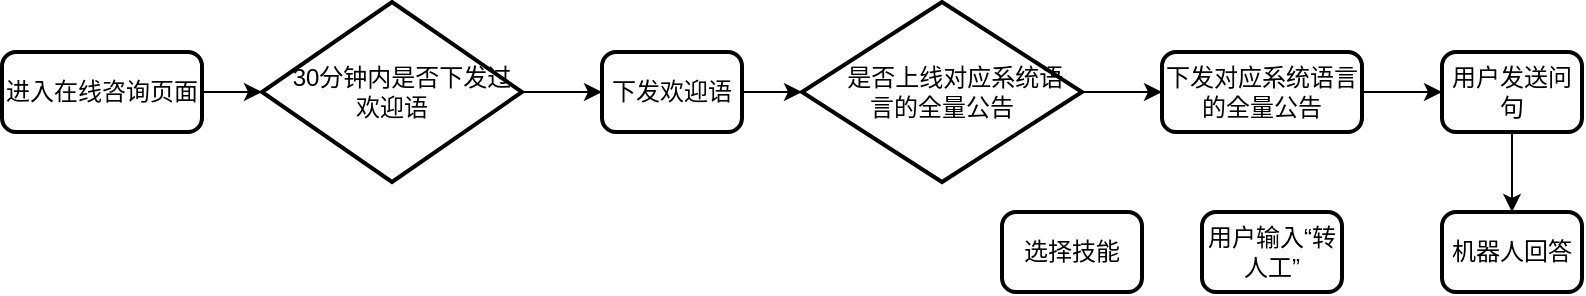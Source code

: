 <mxfile version="20.3.2" type="github">
  <diagram id="C5RBs43oDa-KdzZeNtuy" name="Page-1">
    <mxGraphModel dx="1038" dy="547" grid="1" gridSize="10" guides="1" tooltips="1" connect="1" arrows="1" fold="1" page="1" pageScale="1" pageWidth="827" pageHeight="1169" math="0" shadow="0">
      <root>
        <mxCell id="WIyWlLk6GJQsqaUBKTNV-0" />
        <mxCell id="WIyWlLk6GJQsqaUBKTNV-1" parent="WIyWlLk6GJQsqaUBKTNV-0" />
        <mxCell id="C8EmR-1X_eMLz2JugU54-7" value="" style="edgeStyle=orthogonalEdgeStyle;rounded=0;orthogonalLoop=1;jettySize=auto;html=1;" edge="1" parent="WIyWlLk6GJQsqaUBKTNV-1" source="C8EmR-1X_eMLz2JugU54-0" target="C8EmR-1X_eMLz2JugU54-2">
          <mxGeometry relative="1" as="geometry" />
        </mxCell>
        <mxCell id="C8EmR-1X_eMLz2JugU54-0" value="进入在线咨询页面" style="rounded=1;whiteSpace=wrap;html=1;absoluteArcSize=1;arcSize=14;strokeWidth=2;" vertex="1" parent="WIyWlLk6GJQsqaUBKTNV-1">
          <mxGeometry x="10" y="80" width="100" height="40" as="geometry" />
        </mxCell>
        <mxCell id="C8EmR-1X_eMLz2JugU54-9" value="" style="edgeStyle=orthogonalEdgeStyle;rounded=0;orthogonalLoop=1;jettySize=auto;html=1;" edge="1" parent="WIyWlLk6GJQsqaUBKTNV-1" source="C8EmR-1X_eMLz2JugU54-1" target="C8EmR-1X_eMLz2JugU54-3">
          <mxGeometry relative="1" as="geometry" />
        </mxCell>
        <mxCell id="C8EmR-1X_eMLz2JugU54-1" value="下发欢迎语" style="rounded=1;whiteSpace=wrap;html=1;absoluteArcSize=1;arcSize=14;strokeWidth=2;" vertex="1" parent="WIyWlLk6GJQsqaUBKTNV-1">
          <mxGeometry x="310" y="80" width="70" height="40" as="geometry" />
        </mxCell>
        <mxCell id="C8EmR-1X_eMLz2JugU54-8" value="" style="edgeStyle=orthogonalEdgeStyle;rounded=0;orthogonalLoop=1;jettySize=auto;html=1;" edge="1" parent="WIyWlLk6GJQsqaUBKTNV-1" source="C8EmR-1X_eMLz2JugU54-2" target="C8EmR-1X_eMLz2JugU54-1">
          <mxGeometry relative="1" as="geometry" />
        </mxCell>
        <mxCell id="C8EmR-1X_eMLz2JugU54-2" value="&amp;nbsp; &amp;nbsp;30分钟内是否下发过欢迎语" style="strokeWidth=2;html=1;shape=mxgraph.flowchart.decision;whiteSpace=wrap;" vertex="1" parent="WIyWlLk6GJQsqaUBKTNV-1">
          <mxGeometry x="140" y="55" width="130" height="90" as="geometry" />
        </mxCell>
        <mxCell id="C8EmR-1X_eMLz2JugU54-10" value="" style="edgeStyle=orthogonalEdgeStyle;rounded=0;orthogonalLoop=1;jettySize=auto;html=1;" edge="1" parent="WIyWlLk6GJQsqaUBKTNV-1" source="C8EmR-1X_eMLz2JugU54-3" target="C8EmR-1X_eMLz2JugU54-4">
          <mxGeometry relative="1" as="geometry" />
        </mxCell>
        <mxCell id="C8EmR-1X_eMLz2JugU54-3" value="&amp;nbsp; &amp;nbsp; 是否上线对应系统语&lt;br&gt;言的全量公告" style="strokeWidth=2;html=1;shape=mxgraph.flowchart.decision;whiteSpace=wrap;" vertex="1" parent="WIyWlLk6GJQsqaUBKTNV-1">
          <mxGeometry x="410" y="55" width="140" height="90" as="geometry" />
        </mxCell>
        <mxCell id="C8EmR-1X_eMLz2JugU54-11" value="" style="edgeStyle=orthogonalEdgeStyle;rounded=0;orthogonalLoop=1;jettySize=auto;html=1;" edge="1" parent="WIyWlLk6GJQsqaUBKTNV-1" source="C8EmR-1X_eMLz2JugU54-4" target="C8EmR-1X_eMLz2JugU54-5">
          <mxGeometry relative="1" as="geometry" />
        </mxCell>
        <mxCell id="C8EmR-1X_eMLz2JugU54-4" value="下发对应系统语言的全量公告" style="rounded=1;whiteSpace=wrap;html=1;absoluteArcSize=1;arcSize=14;strokeWidth=2;" vertex="1" parent="WIyWlLk6GJQsqaUBKTNV-1">
          <mxGeometry x="590" y="80" width="100" height="40" as="geometry" />
        </mxCell>
        <mxCell id="C8EmR-1X_eMLz2JugU54-12" value="" style="edgeStyle=orthogonalEdgeStyle;rounded=0;orthogonalLoop=1;jettySize=auto;html=1;" edge="1" parent="WIyWlLk6GJQsqaUBKTNV-1" source="C8EmR-1X_eMLz2JugU54-5" target="C8EmR-1X_eMLz2JugU54-6">
          <mxGeometry relative="1" as="geometry" />
        </mxCell>
        <mxCell id="C8EmR-1X_eMLz2JugU54-5" value="用户发送问句" style="rounded=1;whiteSpace=wrap;html=1;absoluteArcSize=1;arcSize=14;strokeWidth=2;" vertex="1" parent="WIyWlLk6GJQsqaUBKTNV-1">
          <mxGeometry x="730" y="80" width="70" height="40" as="geometry" />
        </mxCell>
        <mxCell id="C8EmR-1X_eMLz2JugU54-6" value="机器人回答" style="rounded=1;whiteSpace=wrap;html=1;absoluteArcSize=1;arcSize=14;strokeWidth=2;" vertex="1" parent="WIyWlLk6GJQsqaUBKTNV-1">
          <mxGeometry x="730" y="160" width="70" height="40" as="geometry" />
        </mxCell>
        <mxCell id="C8EmR-1X_eMLz2JugU54-13" value="用户输入“转人工”" style="rounded=1;whiteSpace=wrap;html=1;absoluteArcSize=1;arcSize=14;strokeWidth=2;" vertex="1" parent="WIyWlLk6GJQsqaUBKTNV-1">
          <mxGeometry x="610" y="160" width="70" height="40" as="geometry" />
        </mxCell>
        <mxCell id="C8EmR-1X_eMLz2JugU54-14" value="选择技能" style="rounded=1;whiteSpace=wrap;html=1;absoluteArcSize=1;arcSize=14;strokeWidth=2;" vertex="1" parent="WIyWlLk6GJQsqaUBKTNV-1">
          <mxGeometry x="510" y="160" width="70" height="40" as="geometry" />
        </mxCell>
      </root>
    </mxGraphModel>
  </diagram>
</mxfile>
